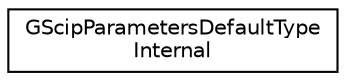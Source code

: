 digraph "Graphical Class Hierarchy"
{
 // LATEX_PDF_SIZE
  edge [fontname="Helvetica",fontsize="10",labelfontname="Helvetica",labelfontsize="10"];
  node [fontname="Helvetica",fontsize="10",shape=record];
  rankdir="LR";
  Node0 [label="GScipParametersDefaultType\lInternal",height=0.2,width=0.4,color="black", fillcolor="white", style="filled",URL="$structoperations__research_1_1_g_scip_parameters_default_type_internal.html",tooltip=" "];
}
